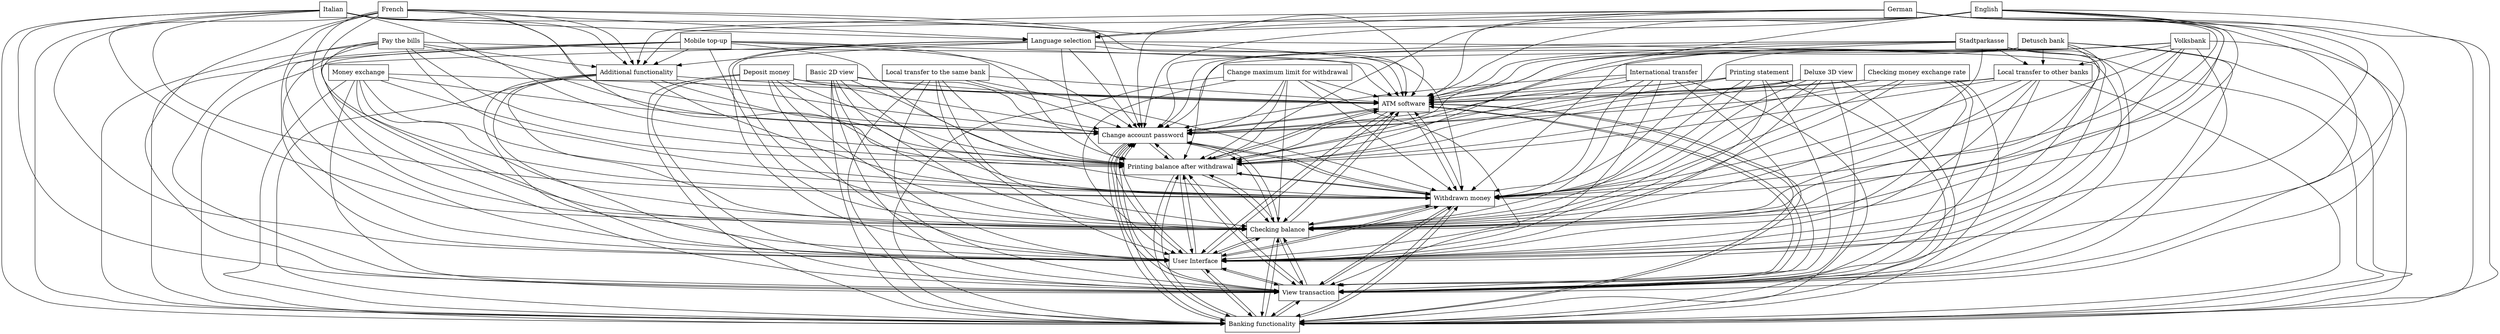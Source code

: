 digraph{
graph [rankdir=TB];
node [shape=box];
edge [arrowhead=normal];
0[label="ATM software",]
1[label="Change account password",]
2[label="Change maximum limit for withdrawal",]
3[label="French",]
4[label="Deposit money",]
5[label="Printing statement",]
6[label="Money exchange",]
7[label="Banking functionality",]
8[label="View transaction",]
9[label="User Interface",]
10[label="Additional functionality",]
11[label="Italian",]
12[label="Checking balance",]
13[label="Basic 2D view",]
14[label="Stadtparkasse",]
15[label="Language selection",]
16[label="Local transfer to the same bank",]
17[label="Withdrawn money",]
18[label="Deluxe 3D view",]
19[label="English",]
20[label="International transfer",]
21[label="Checking money exchange rate",]
22[label="Volksbank",]
23[label="Mobile top-up",]
24[label="Pay the bills",]
25[label="Local transfer to other banks",]
26[label="German",]
27[label="Printing balance after withdrawal",]
28[label="Detusch bank",]
0->1[label="",]
0->7[label="",]
0->8[label="",]
0->9[label="",]
0->12[label="",]
0->17[label="",]
0->27[label="",]
1->0[label="",]
1->7[label="",]
1->8[label="",]
1->9[label="",]
1->12[label="",]
1->17[label="",]
1->27[label="",]
2->0[label="",]
2->1[label="",]
2->7[label="",]
2->8[label="",]
2->9[label="",]
2->12[label="",]
2->17[label="",]
2->27[label="",]
3->0[label="",]
3->1[label="",]
3->7[label="",]
3->8[label="",]
3->9[label="",]
3->10[label="",]
3->12[label="",]
3->15[label="",]
3->17[label="",]
3->27[label="",]
4->0[label="",]
4->1[label="",]
4->7[label="",]
4->8[label="",]
4->9[label="",]
4->12[label="",]
4->17[label="",]
4->27[label="",]
5->0[label="",]
5->1[label="",]
5->7[label="",]
5->8[label="",]
5->9[label="",]
5->12[label="",]
5->17[label="",]
5->27[label="",]
6->0[label="",]
6->1[label="",]
6->7[label="",]
6->8[label="",]
6->9[label="",]
6->12[label="",]
6->17[label="",]
6->27[label="",]
7->0[label="",]
7->1[label="",]
7->8[label="",]
7->9[label="",]
7->12[label="",]
7->17[label="",]
7->27[label="",]
8->0[label="",]
8->1[label="",]
8->7[label="",]
8->9[label="",]
8->12[label="",]
8->17[label="",]
8->27[label="",]
9->0[label="",]
9->1[label="",]
9->7[label="",]
9->8[label="",]
9->12[label="",]
9->17[label="",]
9->27[label="",]
10->0[label="",]
10->1[label="",]
10->7[label="",]
10->8[label="",]
10->9[label="",]
10->12[label="",]
10->17[label="",]
10->27[label="",]
11->0[label="",]
11->1[label="",]
11->7[label="",]
11->8[label="",]
11->9[label="",]
11->10[label="",]
11->12[label="",]
11->15[label="",]
11->17[label="",]
11->27[label="",]
12->0[label="",]
12->1[label="",]
12->7[label="",]
12->8[label="",]
12->9[label="",]
12->17[label="",]
12->27[label="",]
13->0[label="",]
13->1[label="",]
13->7[label="",]
13->8[label="",]
13->9[label="",]
13->12[label="",]
13->17[label="",]
13->27[label="",]
14->0[label="",]
14->1[label="",]
14->7[label="",]
14->8[label="",]
14->9[label="",]
14->12[label="",]
14->17[label="",]
14->25[label="",]
14->27[label="",]
15->0[label="",]
15->1[label="",]
15->7[label="",]
15->8[label="",]
15->9[label="",]
15->10[label="",]
15->12[label="",]
15->17[label="",]
15->27[label="",]
16->0[label="",]
16->1[label="",]
16->7[label="",]
16->8[label="",]
16->9[label="",]
16->12[label="",]
16->17[label="",]
16->27[label="",]
17->0[label="",]
17->1[label="",]
17->7[label="",]
17->8[label="",]
17->9[label="",]
17->12[label="",]
17->27[label="",]
18->0[label="",]
18->1[label="",]
18->7[label="",]
18->8[label="",]
18->9[label="",]
18->12[label="",]
18->17[label="",]
18->27[label="",]
19->0[label="",]
19->1[label="",]
19->7[label="",]
19->8[label="",]
19->9[label="",]
19->10[label="",]
19->12[label="",]
19->15[label="",]
19->17[label="",]
19->27[label="",]
20->0[label="",]
20->1[label="",]
20->7[label="",]
20->8[label="",]
20->9[label="",]
20->12[label="",]
20->17[label="",]
20->27[label="",]
21->0[label="",]
21->1[label="",]
21->7[label="",]
21->8[label="",]
21->9[label="",]
21->12[label="",]
21->17[label="",]
21->27[label="",]
22->0[label="",]
22->1[label="",]
22->7[label="",]
22->8[label="",]
22->9[label="",]
22->12[label="",]
22->17[label="",]
22->25[label="",]
22->27[label="",]
23->0[label="",]
23->1[label="",]
23->7[label="",]
23->8[label="",]
23->9[label="",]
23->10[label="",]
23->12[label="",]
23->17[label="",]
23->27[label="",]
24->0[label="",]
24->1[label="",]
24->7[label="",]
24->8[label="",]
24->9[label="",]
24->10[label="",]
24->12[label="",]
24->17[label="",]
24->27[label="",]
25->0[label="",]
25->1[label="",]
25->7[label="",]
25->8[label="",]
25->9[label="",]
25->12[label="",]
25->17[label="",]
25->27[label="",]
26->0[label="",]
26->1[label="",]
26->7[label="",]
26->8[label="",]
26->9[label="",]
26->10[label="",]
26->12[label="",]
26->15[label="",]
26->17[label="",]
26->27[label="",]
27->0[label="",]
27->1[label="",]
27->7[label="",]
27->8[label="",]
27->9[label="",]
27->12[label="",]
27->17[label="",]
28->0[label="",]
28->1[label="",]
28->7[label="",]
28->8[label="",]
28->9[label="",]
28->12[label="",]
28->17[label="",]
28->25[label="",]
28->27[label="",]
}
